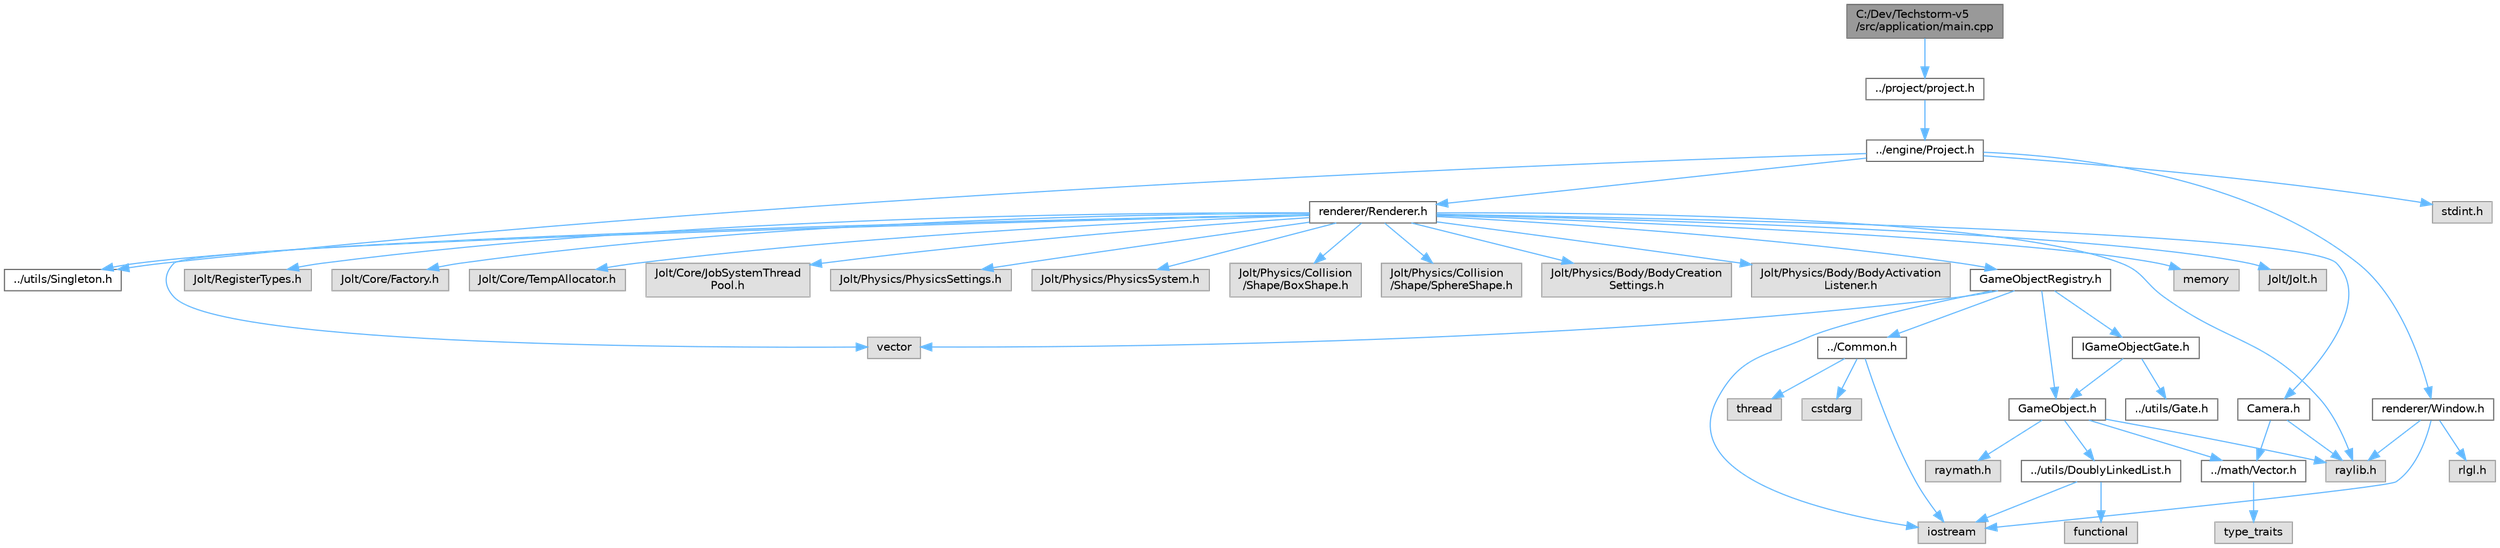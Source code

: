 digraph "C:/Dev/Techstorm-v5/src/application/main.cpp"
{
 // LATEX_PDF_SIZE
  bgcolor="transparent";
  edge [fontname=Helvetica,fontsize=10,labelfontname=Helvetica,labelfontsize=10];
  node [fontname=Helvetica,fontsize=10,shape=box,height=0.2,width=0.4];
  Node1 [id="Node000001",label="C:/Dev/Techstorm-v5\l/src/application/main.cpp",height=0.2,width=0.4,color="gray40", fillcolor="grey60", style="filled", fontcolor="black",tooltip=" "];
  Node1 -> Node2 [id="edge46_Node000001_Node000002",color="steelblue1",style="solid",tooltip=" "];
  Node2 [id="Node000002",label="../project/project.h",height=0.2,width=0.4,color="grey40", fillcolor="white", style="filled",URL="$d1/def/project_2_project_8h.html",tooltip=" "];
  Node2 -> Node3 [id="edge47_Node000002_Node000003",color="steelblue1",style="solid",tooltip=" "];
  Node3 [id="Node000003",label="../engine/Project.h",height=0.2,width=0.4,color="grey40", fillcolor="white", style="filled",URL="$d8/d7d/engine_2_project_8h.html",tooltip=" "];
  Node3 -> Node4 [id="edge48_Node000003_Node000004",color="steelblue1",style="solid",tooltip=" "];
  Node4 [id="Node000004",label="renderer/Renderer.h",height=0.2,width=0.4,color="grey40", fillcolor="white", style="filled",URL="$d3/da0/_renderer_8h.html",tooltip=" "];
  Node4 -> Node5 [id="edge49_Node000004_Node000005",color="steelblue1",style="solid",tooltip=" "];
  Node5 [id="Node000005",label="vector",height=0.2,width=0.4,color="grey60", fillcolor="#E0E0E0", style="filled",tooltip=" "];
  Node4 -> Node6 [id="edge50_Node000004_Node000006",color="steelblue1",style="solid",tooltip=" "];
  Node6 [id="Node000006",label="memory",height=0.2,width=0.4,color="grey60", fillcolor="#E0E0E0", style="filled",tooltip=" "];
  Node4 -> Node7 [id="edge51_Node000004_Node000007",color="steelblue1",style="solid",tooltip=" "];
  Node7 [id="Node000007",label="../utils/Singleton.h",height=0.2,width=0.4,color="grey40", fillcolor="white", style="filled",URL="$de/dec/_singleton_8h.html",tooltip=" "];
  Node4 -> Node8 [id="edge52_Node000004_Node000008",color="steelblue1",style="solid",tooltip=" "];
  Node8 [id="Node000008",label="GameObjectRegistry.h",height=0.2,width=0.4,color="grey40", fillcolor="white", style="filled",URL="$d9/dfc/_game_object_registry_8h.html",tooltip=" "];
  Node8 -> Node9 [id="edge53_Node000008_Node000009",color="steelblue1",style="solid",tooltip=" "];
  Node9 [id="Node000009",label="iostream",height=0.2,width=0.4,color="grey60", fillcolor="#E0E0E0", style="filled",tooltip=" "];
  Node8 -> Node5 [id="edge54_Node000008_Node000005",color="steelblue1",style="solid",tooltip=" "];
  Node8 -> Node10 [id="edge55_Node000008_Node000010",color="steelblue1",style="solid",tooltip=" "];
  Node10 [id="Node000010",label="GameObject.h",height=0.2,width=0.4,color="grey40", fillcolor="white", style="filled",URL="$df/d91/_game_object_8h.html",tooltip=" "];
  Node10 -> Node11 [id="edge56_Node000010_Node000011",color="steelblue1",style="solid",tooltip=" "];
  Node11 [id="Node000011",label="../math/Vector.h",height=0.2,width=0.4,color="grey40", fillcolor="white", style="filled",URL="$d4/d7f/_vector_8h.html",tooltip=" "];
  Node11 -> Node12 [id="edge57_Node000011_Node000012",color="steelblue1",style="solid",tooltip=" "];
  Node12 [id="Node000012",label="type_traits",height=0.2,width=0.4,color="grey60", fillcolor="#E0E0E0", style="filled",tooltip=" "];
  Node10 -> Node13 [id="edge58_Node000010_Node000013",color="steelblue1",style="solid",tooltip=" "];
  Node13 [id="Node000013",label="raylib.h",height=0.2,width=0.4,color="grey60", fillcolor="#E0E0E0", style="filled",tooltip=" "];
  Node10 -> Node14 [id="edge59_Node000010_Node000014",color="steelblue1",style="solid",tooltip=" "];
  Node14 [id="Node000014",label="raymath.h",height=0.2,width=0.4,color="grey60", fillcolor="#E0E0E0", style="filled",tooltip=" "];
  Node10 -> Node15 [id="edge60_Node000010_Node000015",color="steelblue1",style="solid",tooltip=" "];
  Node15 [id="Node000015",label="../utils/DoublyLinkedList.h",height=0.2,width=0.4,color="grey40", fillcolor="white", style="filled",URL="$d9/dbe/_doubly_linked_list_8h.html",tooltip=" "];
  Node15 -> Node9 [id="edge61_Node000015_Node000009",color="steelblue1",style="solid",tooltip=" "];
  Node15 -> Node16 [id="edge62_Node000015_Node000016",color="steelblue1",style="solid",tooltip=" "];
  Node16 [id="Node000016",label="functional",height=0.2,width=0.4,color="grey60", fillcolor="#E0E0E0", style="filled",tooltip=" "];
  Node8 -> Node17 [id="edge63_Node000008_Node000017",color="steelblue1",style="solid",tooltip=" "];
  Node17 [id="Node000017",label="../Common.h",height=0.2,width=0.4,color="grey40", fillcolor="white", style="filled",URL="$db/d1f/_common_8h.html",tooltip=" "];
  Node17 -> Node9 [id="edge64_Node000017_Node000009",color="steelblue1",style="solid",tooltip=" "];
  Node17 -> Node18 [id="edge65_Node000017_Node000018",color="steelblue1",style="solid",tooltip=" "];
  Node18 [id="Node000018",label="cstdarg",height=0.2,width=0.4,color="grey60", fillcolor="#E0E0E0", style="filled",tooltip=" "];
  Node17 -> Node19 [id="edge66_Node000017_Node000019",color="steelblue1",style="solid",tooltip=" "];
  Node19 [id="Node000019",label="thread",height=0.2,width=0.4,color="grey60", fillcolor="#E0E0E0", style="filled",tooltip=" "];
  Node8 -> Node20 [id="edge67_Node000008_Node000020",color="steelblue1",style="solid",tooltip=" "];
  Node20 [id="Node000020",label="IGameObjectGate.h",height=0.2,width=0.4,color="grey40", fillcolor="white", style="filled",URL="$db/d88/_i_game_object_gate_8h.html",tooltip=" "];
  Node20 -> Node21 [id="edge68_Node000020_Node000021",color="steelblue1",style="solid",tooltip=" "];
  Node21 [id="Node000021",label="../utils/Gate.h",height=0.2,width=0.4,color="grey40", fillcolor="white", style="filled",URL="$dc/d7f/_gate_8h.html",tooltip=" "];
  Node20 -> Node10 [id="edge69_Node000020_Node000010",color="steelblue1",style="solid",tooltip=" "];
  Node4 -> Node22 [id="edge70_Node000004_Node000022",color="steelblue1",style="solid",tooltip=" "];
  Node22 [id="Node000022",label="Camera.h",height=0.2,width=0.4,color="grey40", fillcolor="white", style="filled",URL="$d5/d91/_camera_8h.html",tooltip=" "];
  Node22 -> Node11 [id="edge71_Node000022_Node000011",color="steelblue1",style="solid",tooltip=" "];
  Node22 -> Node13 [id="edge72_Node000022_Node000013",color="steelblue1",style="solid",tooltip=" "];
  Node4 -> Node23 [id="edge73_Node000004_Node000023",color="steelblue1",style="solid",tooltip=" "];
  Node23 [id="Node000023",label="Jolt/Jolt.h",height=0.2,width=0.4,color="grey60", fillcolor="#E0E0E0", style="filled",tooltip=" "];
  Node4 -> Node24 [id="edge74_Node000004_Node000024",color="steelblue1",style="solid",tooltip=" "];
  Node24 [id="Node000024",label="Jolt/RegisterTypes.h",height=0.2,width=0.4,color="grey60", fillcolor="#E0E0E0", style="filled",tooltip=" "];
  Node4 -> Node25 [id="edge75_Node000004_Node000025",color="steelblue1",style="solid",tooltip=" "];
  Node25 [id="Node000025",label="Jolt/Core/Factory.h",height=0.2,width=0.4,color="grey60", fillcolor="#E0E0E0", style="filled",tooltip=" "];
  Node4 -> Node26 [id="edge76_Node000004_Node000026",color="steelblue1",style="solid",tooltip=" "];
  Node26 [id="Node000026",label="Jolt/Core/TempAllocator.h",height=0.2,width=0.4,color="grey60", fillcolor="#E0E0E0", style="filled",tooltip=" "];
  Node4 -> Node27 [id="edge77_Node000004_Node000027",color="steelblue1",style="solid",tooltip=" "];
  Node27 [id="Node000027",label="Jolt/Core/JobSystemThread\lPool.h",height=0.2,width=0.4,color="grey60", fillcolor="#E0E0E0", style="filled",tooltip=" "];
  Node4 -> Node28 [id="edge78_Node000004_Node000028",color="steelblue1",style="solid",tooltip=" "];
  Node28 [id="Node000028",label="Jolt/Physics/PhysicsSettings.h",height=0.2,width=0.4,color="grey60", fillcolor="#E0E0E0", style="filled",tooltip=" "];
  Node4 -> Node29 [id="edge79_Node000004_Node000029",color="steelblue1",style="solid",tooltip=" "];
  Node29 [id="Node000029",label="Jolt/Physics/PhysicsSystem.h",height=0.2,width=0.4,color="grey60", fillcolor="#E0E0E0", style="filled",tooltip=" "];
  Node4 -> Node30 [id="edge80_Node000004_Node000030",color="steelblue1",style="solid",tooltip=" "];
  Node30 [id="Node000030",label="Jolt/Physics/Collision\l/Shape/BoxShape.h",height=0.2,width=0.4,color="grey60", fillcolor="#E0E0E0", style="filled",tooltip=" "];
  Node4 -> Node31 [id="edge81_Node000004_Node000031",color="steelblue1",style="solid",tooltip=" "];
  Node31 [id="Node000031",label="Jolt/Physics/Collision\l/Shape/SphereShape.h",height=0.2,width=0.4,color="grey60", fillcolor="#E0E0E0", style="filled",tooltip=" "];
  Node4 -> Node32 [id="edge82_Node000004_Node000032",color="steelblue1",style="solid",tooltip=" "];
  Node32 [id="Node000032",label="Jolt/Physics/Body/BodyCreation\lSettings.h",height=0.2,width=0.4,color="grey60", fillcolor="#E0E0E0", style="filled",tooltip=" "];
  Node4 -> Node33 [id="edge83_Node000004_Node000033",color="steelblue1",style="solid",tooltip=" "];
  Node33 [id="Node000033",label="Jolt/Physics/Body/BodyActivation\lListener.h",height=0.2,width=0.4,color="grey60", fillcolor="#E0E0E0", style="filled",tooltip=" "];
  Node4 -> Node13 [id="edge84_Node000004_Node000013",color="steelblue1",style="solid",tooltip=" "];
  Node3 -> Node34 [id="edge85_Node000003_Node000034",color="steelblue1",style="solid",tooltip=" "];
  Node34 [id="Node000034",label="renderer/Window.h",height=0.2,width=0.4,color="grey40", fillcolor="white", style="filled",URL="$de/d42/_window_8h.html",tooltip=" "];
  Node34 -> Node9 [id="edge86_Node000034_Node000009",color="steelblue1",style="solid",tooltip=" "];
  Node34 -> Node13 [id="edge87_Node000034_Node000013",color="steelblue1",style="solid",tooltip=" "];
  Node34 -> Node35 [id="edge88_Node000034_Node000035",color="steelblue1",style="solid",tooltip=" "];
  Node35 [id="Node000035",label="rlgl.h",height=0.2,width=0.4,color="grey60", fillcolor="#E0E0E0", style="filled",tooltip=" "];
  Node3 -> Node7 [id="edge89_Node000003_Node000007",color="steelblue1",style="solid",tooltip=" "];
  Node3 -> Node36 [id="edge90_Node000003_Node000036",color="steelblue1",style="solid",tooltip=" "];
  Node36 [id="Node000036",label="stdint.h",height=0.2,width=0.4,color="grey60", fillcolor="#E0E0E0", style="filled",tooltip=" "];
}
